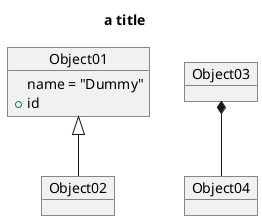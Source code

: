 @startuml
title a title
object Object01
object Object02
object Object03
object Object04

Object01 <|-- Object02
Object03 *-- Object04

Object01 : name = "Dummy"
Object01 : +id

newpage
object Object05
object Object06
object Object07
object Object08
Object05 o-- "4" Object06
Object07 .. Object08 : some labels
@enduml